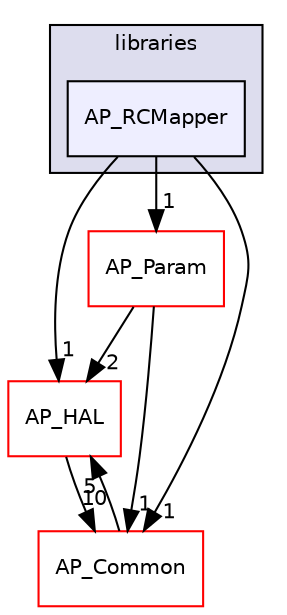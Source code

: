 digraph "libraries/AP_RCMapper" {
  compound=true
  node [ fontsize="10", fontname="Helvetica"];
  edge [ labelfontsize="10", labelfontname="Helvetica"];
  subgraph clusterdir_bc0718b08fb2015b8e59c47b2805f60c {
    graph [ bgcolor="#ddddee", pencolor="black", label="libraries" fontname="Helvetica", fontsize="10", URL="dir_bc0718b08fb2015b8e59c47b2805f60c.html"]
  dir_46f501374c82b6d3cdc0327e3fc7c51b [shape=box, label="AP_RCMapper", style="filled", fillcolor="#eeeeff", pencolor="black", URL="dir_46f501374c82b6d3cdc0327e3fc7c51b.html"];
  }
  dir_1cbc10423b2512b31103883361e0123b [shape=box label="AP_HAL" fillcolor="white" style="filled" color="red" URL="dir_1cbc10423b2512b31103883361e0123b.html"];
  dir_200d929b8d5577e7f19dc05ce443c612 [shape=box label="AP_Param" fillcolor="white" style="filled" color="red" URL="dir_200d929b8d5577e7f19dc05ce443c612.html"];
  dir_df3f4256615fd4197927a84a019a8bd8 [shape=box label="AP_Common" fillcolor="white" style="filled" color="red" URL="dir_df3f4256615fd4197927a84a019a8bd8.html"];
  dir_1cbc10423b2512b31103883361e0123b->dir_df3f4256615fd4197927a84a019a8bd8 [headlabel="10", labeldistance=1.5 headhref="dir_000057_000036.html"];
  dir_200d929b8d5577e7f19dc05ce443c612->dir_1cbc10423b2512b31103883361e0123b [headlabel="2", labeldistance=1.5 headhref="dir_000136_000057.html"];
  dir_200d929b8d5577e7f19dc05ce443c612->dir_df3f4256615fd4197927a84a019a8bd8 [headlabel="1", labeldistance=1.5 headhref="dir_000136_000036.html"];
  dir_46f501374c82b6d3cdc0327e3fc7c51b->dir_1cbc10423b2512b31103883361e0123b [headlabel="1", labeldistance=1.5 headhref="dir_000143_000057.html"];
  dir_46f501374c82b6d3cdc0327e3fc7c51b->dir_200d929b8d5577e7f19dc05ce443c612 [headlabel="1", labeldistance=1.5 headhref="dir_000143_000136.html"];
  dir_46f501374c82b6d3cdc0327e3fc7c51b->dir_df3f4256615fd4197927a84a019a8bd8 [headlabel="1", labeldistance=1.5 headhref="dir_000143_000036.html"];
  dir_df3f4256615fd4197927a84a019a8bd8->dir_1cbc10423b2512b31103883361e0123b [headlabel="5", labeldistance=1.5 headhref="dir_000036_000057.html"];
}
